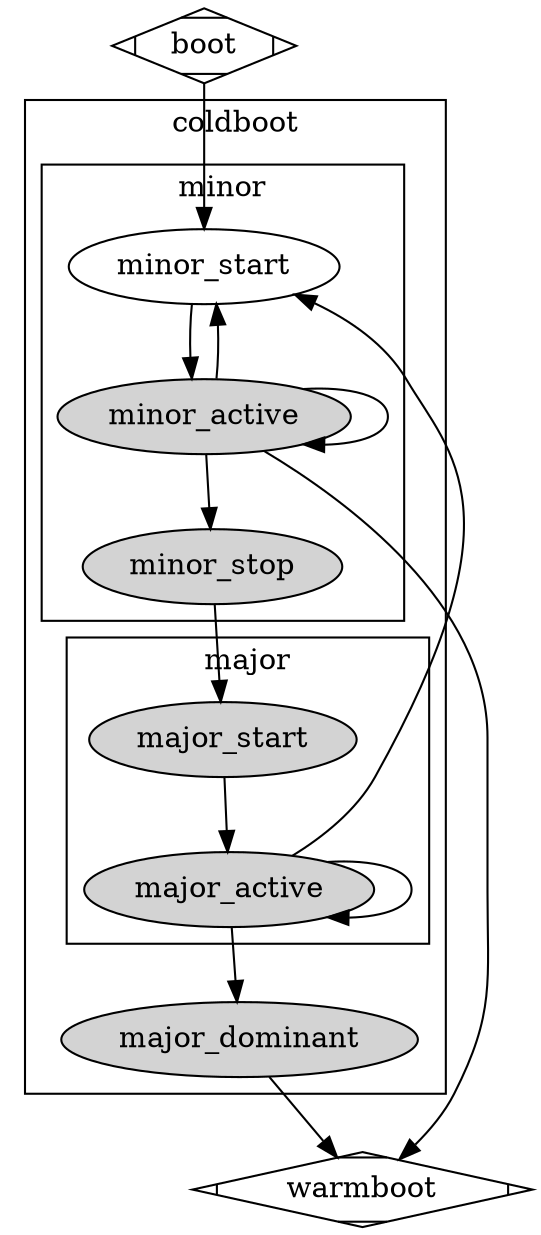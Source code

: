 digraph boot0 
{
    boot [shape=Mdiamond];
    boot -> minor_start;

    subgraph cluster_coldboot_minor 
    {
        label = "coldboot";
        node [style=filled];

        subgraph cluster_coldboot_minor 
        {
            label = "minor";
            node [style=filled];

            minor_start -> minor_active;
            minor_active -> minor_active;
            minor_active -> minor_stop;
            minor_active -> minor_start;
        }

        subgraph cluster_coldboot
        {
            label = "major";
            node [style=filled];

            major_start ->major_active;
            major_active -> major_active;
            major_active -> minor_start;
        }

        major_active -> major_dominant;
        minor_stop -> major_start;
     }

    warmboot [shape=Mdiamond];

    minor_active -> warmboot;
    major_dominant -> warmboot
}
